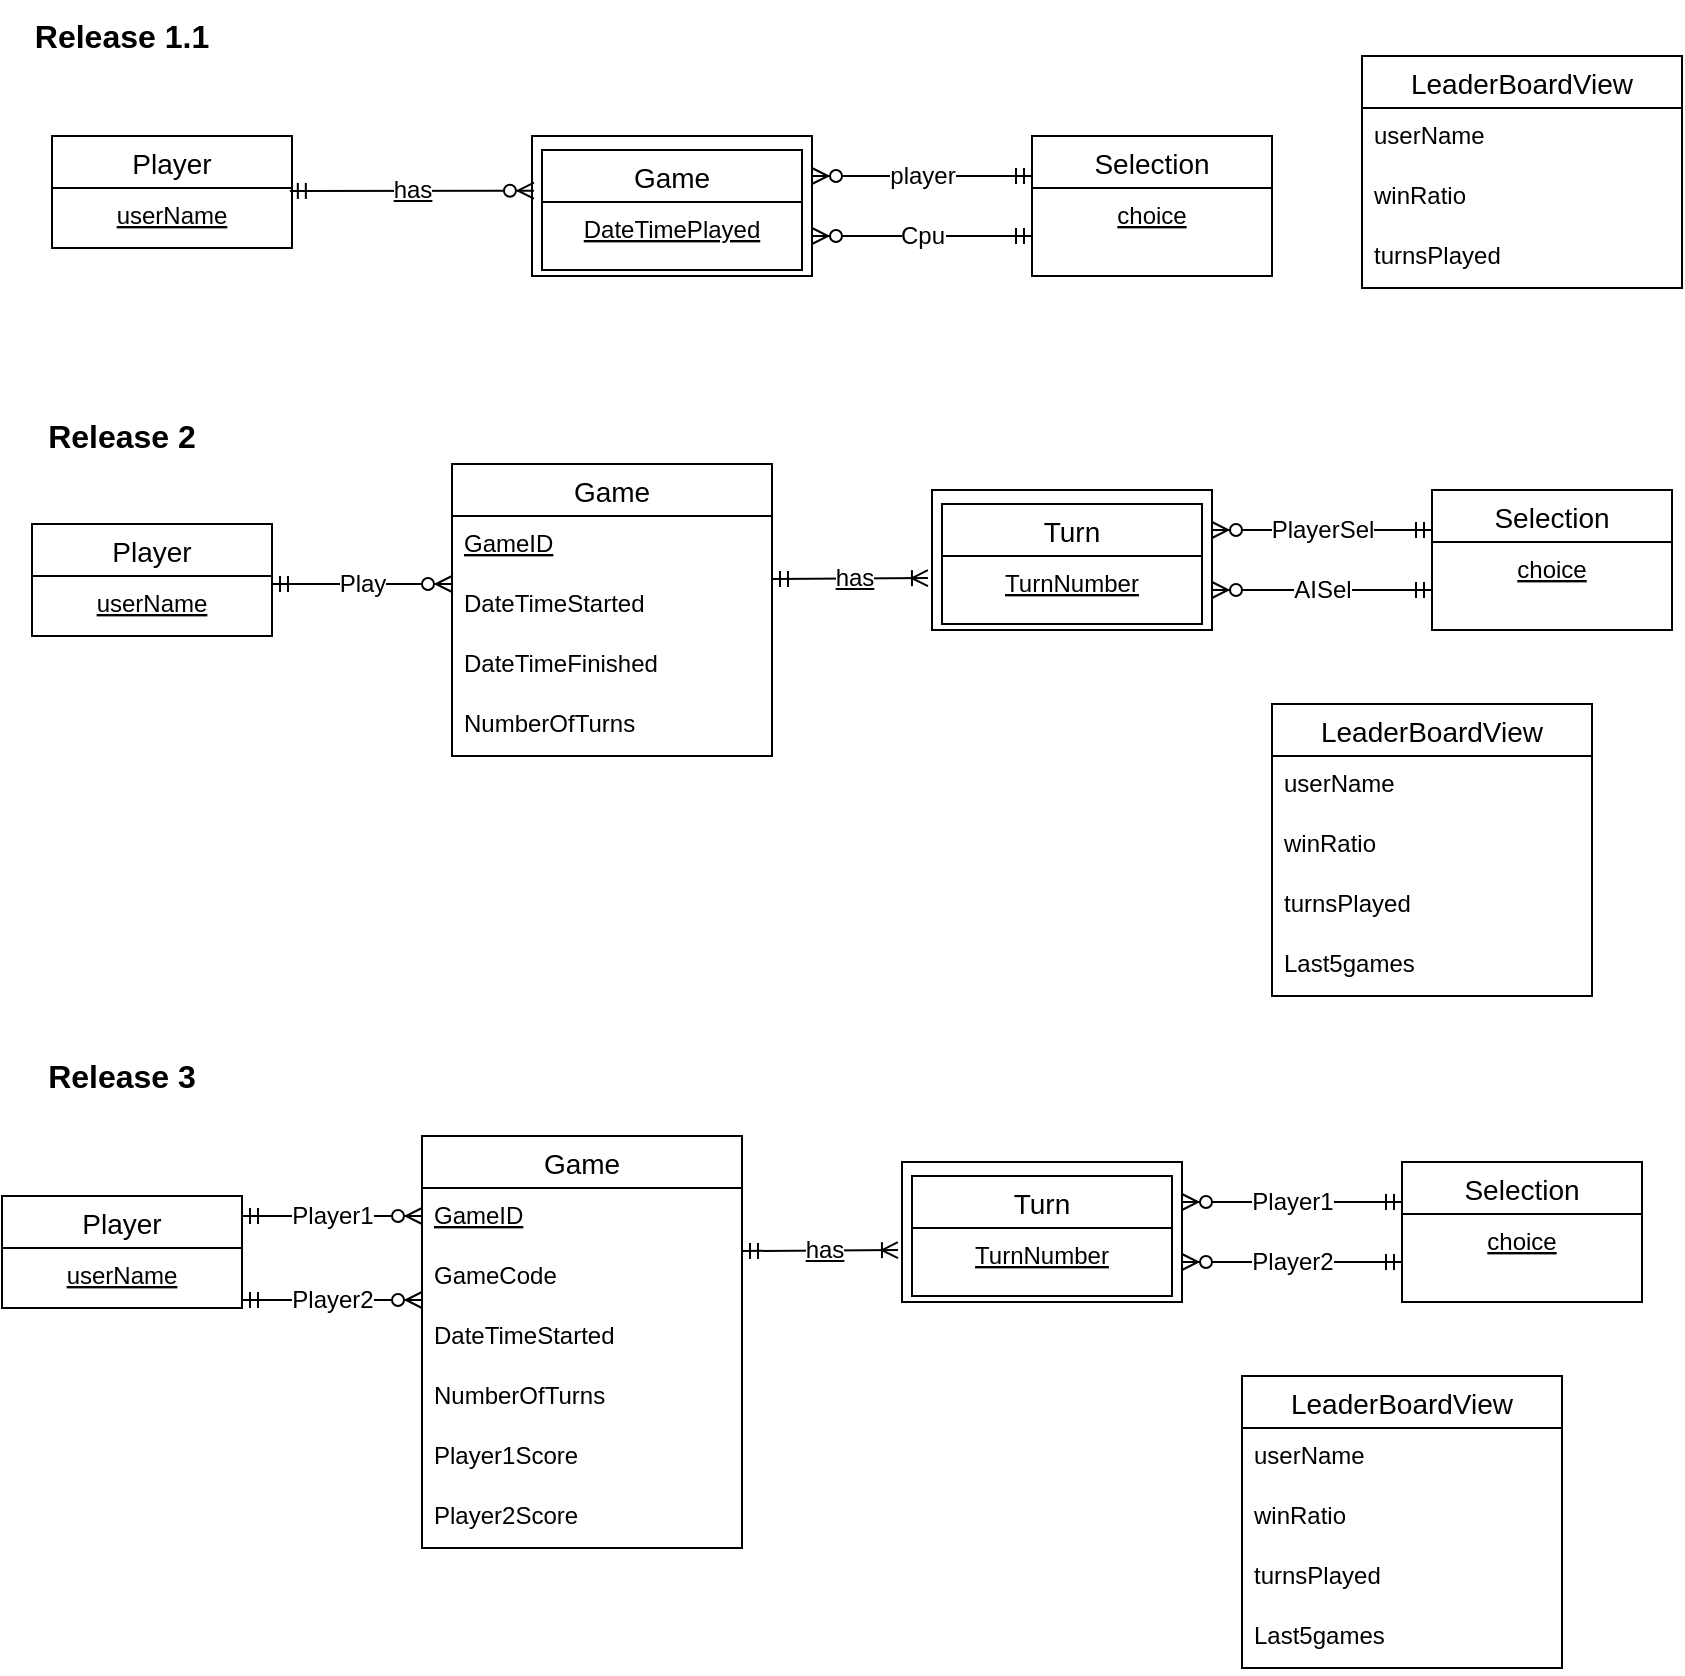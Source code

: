 <mxfile version="13.8.7" type="onedrive"><diagram id="QXH4KvQA-MDwLRHv9352" name="Page-1"><mxGraphModel dx="868" dy="450" grid="1" gridSize="10" guides="1" tooltips="1" connect="1" arrows="1" fold="1" page="1" pageScale="1" pageWidth="850" pageHeight="1100" math="0" shadow="0"><root><mxCell id="0"/><mxCell id="1" parent="0"/><mxCell id="-jJFAISSSGVy8jAsEQZn-27" value="" style="group" parent="1" vertex="1" connectable="0"><mxGeometry x="265" y="120" width="140" height="70" as="geometry"/></mxCell><mxCell id="-jJFAISSSGVy8jAsEQZn-26" value="" style="rounded=0;whiteSpace=wrap;html=1;align=center;" parent="-jJFAISSSGVy8jAsEQZn-27" vertex="1"><mxGeometry width="140" height="70" as="geometry"/></mxCell><mxCell id="-jJFAISSSGVy8jAsEQZn-24" value="Game" style="swimlane;fontStyle=0;childLayout=stackLayout;horizontal=1;startSize=26;horizontalStack=0;resizeParent=1;resizeParentMax=0;resizeLast=0;collapsible=1;marginBottom=0;align=center;fontSize=14;" parent="-jJFAISSSGVy8jAsEQZn-27" vertex="1"><mxGeometry x="5" y="7" width="130" height="60" as="geometry"/></mxCell><mxCell id="-jJFAISSSGVy8jAsEQZn-25" value="DateTimePlayed" style="text;strokeColor=none;fillColor=none;spacingLeft=4;spacingRight=4;overflow=hidden;rotatable=0;points=[[0,0.5],[1,0.5]];portConstraint=eastwest;fontSize=12;align=center;fontStyle=4" parent="-jJFAISSSGVy8jAsEQZn-24" vertex="1"><mxGeometry y="26" width="130" height="34" as="geometry"/></mxCell><mxCell id="-jJFAISSSGVy8jAsEQZn-30" value="has" style="fontSize=12;html=1;endArrow=ERzeroToMany;startArrow=ERmandOne;entryX=-0.031;entryY=-0.167;entryDx=0;entryDy=0;entryPerimeter=0;fontStyle=4" parent="1" target="-jJFAISSSGVy8jAsEQZn-25" edge="1"><mxGeometry width="100" height="100" relative="1" as="geometry"><mxPoint x="143.92" y="147.56" as="sourcePoint"/><mxPoint x="305.0" y="147.5" as="targetPoint"/></mxGeometry></mxCell><mxCell id="-jJFAISSSGVy8jAsEQZn-31" value="player" style="fontSize=12;html=1;endArrow=ERzeroToMany;startArrow=ERmandOne;" parent="1" edge="1"><mxGeometry width="100" height="100" relative="1" as="geometry"><mxPoint x="515" y="140" as="sourcePoint"/><mxPoint x="405" y="140" as="targetPoint"/></mxGeometry></mxCell><mxCell id="-jJFAISSSGVy8jAsEQZn-32" value="Cpu" style="fontSize=12;html=1;endArrow=ERzeroToMany;startArrow=ERmandOne;" parent="1" edge="1"><mxGeometry width="100" height="100" relative="1" as="geometry"><mxPoint x="515" y="170" as="sourcePoint"/><mxPoint x="405" y="170" as="targetPoint"/></mxGeometry></mxCell><mxCell id="XnkOT4oaAwO26SmOaged-1" value="Release 1.1" style="text;html=1;strokeColor=none;fillColor=none;align=center;verticalAlign=middle;whiteSpace=wrap;rounded=0;fontSize=16;fontStyle=1" parent="1" vertex="1"><mxGeometry x="15" y="60" width="90" height="20" as="geometry"/></mxCell><mxCell id="XnkOT4oaAwO26SmOaged-2" value="Release 2" style="text;html=1;strokeColor=none;fillColor=none;align=center;verticalAlign=middle;whiteSpace=wrap;rounded=0;fontSize=16;fontStyle=1" parent="1" vertex="1"><mxGeometry x="15" y="260" width="90" height="20" as="geometry"/></mxCell><mxCell id="XnkOT4oaAwO26SmOaged-3" value="" style="group" parent="1" vertex="1" connectable="0"><mxGeometry x="465" y="297" width="140" height="70" as="geometry"/></mxCell><mxCell id="XnkOT4oaAwO26SmOaged-4" value="" style="rounded=0;whiteSpace=wrap;html=1;align=center;" parent="XnkOT4oaAwO26SmOaged-3" vertex="1"><mxGeometry width="140" height="70" as="geometry"/></mxCell><mxCell id="XnkOT4oaAwO26SmOaged-5" value="Turn" style="swimlane;fontStyle=0;childLayout=stackLayout;horizontal=1;startSize=26;horizontalStack=0;resizeParent=1;resizeParentMax=0;resizeLast=0;collapsible=1;marginBottom=0;align=center;fontSize=14;" parent="XnkOT4oaAwO26SmOaged-3" vertex="1"><mxGeometry x="5" y="7" width="130" height="60" as="geometry"/></mxCell><mxCell id="XnkOT4oaAwO26SmOaged-6" value="TurnNumber" style="text;strokeColor=none;fillColor=none;spacingLeft=4;spacingRight=4;overflow=hidden;rotatable=0;points=[[0,0.5],[1,0.5]];portConstraint=eastwest;fontSize=12;align=center;fontStyle=4" parent="XnkOT4oaAwO26SmOaged-5" vertex="1"><mxGeometry y="26" width="130" height="34" as="geometry"/></mxCell><mxCell id="XnkOT4oaAwO26SmOaged-8" value="PlayerSel" style="fontSize=12;html=1;endArrow=ERzeroToMany;startArrow=ERmandOne;" parent="1" edge="1"><mxGeometry width="100" height="100" relative="1" as="geometry"><mxPoint x="715" y="317" as="sourcePoint"/><mxPoint x="605" y="317" as="targetPoint"/></mxGeometry></mxCell><mxCell id="XnkOT4oaAwO26SmOaged-9" value="AISel" style="fontSize=12;html=1;endArrow=ERzeroToMany;startArrow=ERmandOne;" parent="1" edge="1"><mxGeometry width="100" height="100" relative="1" as="geometry"><mxPoint x="715" y="347" as="sourcePoint"/><mxPoint x="605" y="347" as="targetPoint"/></mxGeometry></mxCell><mxCell id="XnkOT4oaAwO26SmOaged-22" value="has" style="fontSize=12;html=1;endArrow=ERoneToMany;startArrow=ERmandOne;entryX=-0.054;entryY=0.324;entryDx=0;entryDy=0;entryPerimeter=0;fontStyle=4;endFill=0;" parent="1" target="XnkOT4oaAwO26SmOaged-6" edge="1"><mxGeometry x="0.065" width="100" height="100" relative="1" as="geometry"><mxPoint x="385" y="341.5" as="sourcePoint"/><mxPoint x="461.76" y="341.502" as="targetPoint"/><mxPoint as="offset"/></mxGeometry></mxCell><mxCell id="XnkOT4oaAwO26SmOaged-28" value="Play" style="fontSize=12;html=1;endArrow=ERzeroToMany;startArrow=ERmandOne;" parent="1" edge="1"><mxGeometry width="100" height="100" relative="1" as="geometry"><mxPoint x="135" y="344" as="sourcePoint"/><mxPoint x="225" y="344" as="targetPoint"/></mxGeometry></mxCell><mxCell id="-jJFAISSSGVy8jAsEQZn-22" value="Player" style="swimlane;fontStyle=0;childLayout=stackLayout;horizontal=1;startSize=26;horizontalStack=0;resizeParent=1;resizeParentMax=0;resizeLast=0;collapsible=1;marginBottom=0;align=center;fontSize=14;" parent="1" vertex="1"><mxGeometry x="25" y="120" width="120" height="56" as="geometry"/></mxCell><mxCell id="-jJFAISSSGVy8jAsEQZn-23" value="userName" style="text;strokeColor=none;fillColor=none;spacingLeft=4;spacingRight=4;overflow=hidden;rotatable=0;points=[[0,0.5],[1,0.5]];portConstraint=eastwest;fontSize=12;align=center;fontStyle=4" parent="-jJFAISSSGVy8jAsEQZn-22" vertex="1"><mxGeometry y="26" width="120" height="30" as="geometry"/></mxCell><mxCell id="-jJFAISSSGVy8jAsEQZn-28" value="Selection" style="swimlane;fontStyle=0;childLayout=stackLayout;horizontal=1;startSize=26;horizontalStack=0;resizeParent=1;resizeParentMax=0;resizeLast=0;collapsible=1;marginBottom=0;align=center;fontSize=14;" parent="1" vertex="1"><mxGeometry x="515" y="120" width="120" height="70" as="geometry"/></mxCell><mxCell id="-jJFAISSSGVy8jAsEQZn-29" value="choice" style="text;strokeColor=none;fillColor=none;spacingLeft=4;spacingRight=4;overflow=hidden;rotatable=0;points=[[0,0.5],[1,0.5]];portConstraint=eastwest;fontSize=12;align=center;fontStyle=4" parent="-jJFAISSSGVy8jAsEQZn-28" vertex="1"><mxGeometry y="26" width="120" height="44" as="geometry"/></mxCell><mxCell id="XnkOT4oaAwO26SmOaged-65" value="LeaderBoardView" style="swimlane;fontStyle=0;childLayout=stackLayout;horizontal=1;startSize=26;horizontalStack=0;resizeParent=1;resizeParentMax=0;resizeLast=0;collapsible=1;marginBottom=0;align=center;fontSize=14;" parent="1" vertex="1"><mxGeometry x="680" y="80" width="160" height="116" as="geometry"/></mxCell><mxCell id="XnkOT4oaAwO26SmOaged-66" value="userName" style="text;strokeColor=none;fillColor=none;spacingLeft=4;spacingRight=4;overflow=hidden;rotatable=0;points=[[0,0.5],[1,0.5]];portConstraint=eastwest;fontSize=12;" parent="XnkOT4oaAwO26SmOaged-65" vertex="1"><mxGeometry y="26" width="160" height="30" as="geometry"/></mxCell><mxCell id="XnkOT4oaAwO26SmOaged-67" value="winRatio" style="text;strokeColor=none;fillColor=none;spacingLeft=4;spacingRight=4;overflow=hidden;rotatable=0;points=[[0,0.5],[1,0.5]];portConstraint=eastwest;fontSize=12;" parent="XnkOT4oaAwO26SmOaged-65" vertex="1"><mxGeometry y="56" width="160" height="30" as="geometry"/></mxCell><mxCell id="XnkOT4oaAwO26SmOaged-68" value="turnsPlayed" style="text;strokeColor=none;fillColor=none;spacingLeft=4;spacingRight=4;overflow=hidden;rotatable=0;points=[[0,0.5],[1,0.5]];portConstraint=eastwest;fontSize=12;" parent="XnkOT4oaAwO26SmOaged-65" vertex="1"><mxGeometry y="86" width="160" height="30" as="geometry"/></mxCell><mxCell id="XnkOT4oaAwO26SmOaged-37" value="" style="group" parent="1" vertex="1" connectable="0"><mxGeometry x="450" y="633" width="140" height="70" as="geometry"/></mxCell><mxCell id="XnkOT4oaAwO26SmOaged-38" value="" style="rounded=0;whiteSpace=wrap;html=1;align=center;" parent="XnkOT4oaAwO26SmOaged-37" vertex="1"><mxGeometry width="140" height="70" as="geometry"/></mxCell><mxCell id="XnkOT4oaAwO26SmOaged-39" value="Turn" style="swimlane;fontStyle=0;childLayout=stackLayout;horizontal=1;startSize=26;horizontalStack=0;resizeParent=1;resizeParentMax=0;resizeLast=0;collapsible=1;marginBottom=0;align=center;fontSize=14;" parent="XnkOT4oaAwO26SmOaged-37" vertex="1"><mxGeometry x="5" y="7" width="130" height="60" as="geometry"/></mxCell><mxCell id="XnkOT4oaAwO26SmOaged-40" value="TurnNumber" style="text;strokeColor=none;fillColor=none;spacingLeft=4;spacingRight=4;overflow=hidden;rotatable=0;points=[[0,0.5],[1,0.5]];portConstraint=eastwest;fontSize=12;align=center;fontStyle=4" parent="XnkOT4oaAwO26SmOaged-39" vertex="1"><mxGeometry y="26" width="130" height="34" as="geometry"/></mxCell><mxCell id="XnkOT4oaAwO26SmOaged-41" value="Player1" style="fontSize=12;html=1;endArrow=ERzeroToMany;startArrow=ERmandOne;" parent="1" edge="1"><mxGeometry width="100" height="100" relative="1" as="geometry"><mxPoint x="700" y="653" as="sourcePoint"/><mxPoint x="590" y="653" as="targetPoint"/></mxGeometry></mxCell><mxCell id="XnkOT4oaAwO26SmOaged-42" value="Player2" style="fontSize=12;html=1;endArrow=ERzeroToMany;startArrow=ERmandOne;" parent="1" edge="1"><mxGeometry width="100" height="100" relative="1" as="geometry"><mxPoint x="700" y="683" as="sourcePoint"/><mxPoint x="590" y="683" as="targetPoint"/></mxGeometry></mxCell><mxCell id="XnkOT4oaAwO26SmOaged-43" value="has" style="fontSize=12;html=1;endArrow=ERoneToMany;startArrow=ERmandOne;entryX=-0.054;entryY=0.324;entryDx=0;entryDy=0;entryPerimeter=0;fontStyle=4;endFill=0;" parent="1" target="XnkOT4oaAwO26SmOaged-40" edge="1"><mxGeometry x="0.065" width="100" height="100" relative="1" as="geometry"><mxPoint x="370" y="677.5" as="sourcePoint"/><mxPoint x="446.76" y="677.502" as="targetPoint"/><mxPoint as="offset"/></mxGeometry></mxCell><mxCell id="XnkOT4oaAwO26SmOaged-60" value="Player1" style="fontSize=12;html=1;endArrow=ERzeroToMany;startArrow=ERmandOne;" parent="1" edge="1"><mxGeometry width="100" height="100" relative="1" as="geometry"><mxPoint x="120" y="660" as="sourcePoint"/><mxPoint x="210" y="660" as="targetPoint"/></mxGeometry></mxCell><mxCell id="XnkOT4oaAwO26SmOaged-61" value="Player2" style="fontSize=12;html=1;endArrow=ERzeroToMany;startArrow=ERmandOne;" parent="1" edge="1"><mxGeometry width="100" height="100" relative="1" as="geometry"><mxPoint x="120" y="702" as="sourcePoint"/><mxPoint x="210" y="702" as="targetPoint"/></mxGeometry></mxCell><mxCell id="XnkOT4oaAwO26SmOaged-62" value="Release 3" style="text;html=1;strokeColor=none;fillColor=none;align=center;verticalAlign=middle;whiteSpace=wrap;rounded=0;fontSize=16;fontStyle=1" parent="1" vertex="1"><mxGeometry x="15" y="580" width="90" height="20" as="geometry"/></mxCell><mxCell id="XnkOT4oaAwO26SmOaged-64" style="edgeStyle=none;rounded=0;orthogonalLoop=1;jettySize=auto;html=1;exitX=0.5;exitY=0;exitDx=0;exitDy=0;endArrow=ERoneToMany;endFill=0;fontSize=16;" parent="1" source="XnkOT4oaAwO26SmOaged-1" target="XnkOT4oaAwO26SmOaged-1" edge="1"><mxGeometry relative="1" as="geometry"/></mxCell><mxCell id="XnkOT4oaAwO26SmOaged-12" value="Selection" style="swimlane;fontStyle=0;childLayout=stackLayout;horizontal=1;startSize=26;horizontalStack=0;resizeParent=1;resizeParentMax=0;resizeLast=0;collapsible=1;marginBottom=0;align=center;fontSize=14;" parent="1" vertex="1"><mxGeometry x="715" y="297" width="120" height="70" as="geometry"/></mxCell><mxCell id="XnkOT4oaAwO26SmOaged-13" value="choice" style="text;strokeColor=none;fillColor=none;spacingLeft=4;spacingRight=4;overflow=hidden;rotatable=0;points=[[0,0.5],[1,0.5]];portConstraint=eastwest;fontSize=12;align=center;fontStyle=4" parent="XnkOT4oaAwO26SmOaged-12" vertex="1"><mxGeometry y="26" width="120" height="44" as="geometry"/></mxCell><mxCell id="XnkOT4oaAwO26SmOaged-10" value="Player" style="swimlane;fontStyle=0;childLayout=stackLayout;horizontal=1;startSize=26;horizontalStack=0;resizeParent=1;resizeParentMax=0;resizeLast=0;collapsible=1;marginBottom=0;align=center;fontSize=14;" parent="1" vertex="1"><mxGeometry x="15" y="314" width="120" height="56" as="geometry"/></mxCell><mxCell id="XnkOT4oaAwO26SmOaged-11" value="userName" style="text;strokeColor=none;fillColor=none;spacingLeft=4;spacingRight=4;overflow=hidden;rotatable=0;points=[[0,0.5],[1,0.5]];portConstraint=eastwest;fontSize=12;align=center;fontStyle=4" parent="XnkOT4oaAwO26SmOaged-10" vertex="1"><mxGeometry y="26" width="120" height="30" as="geometry"/></mxCell><mxCell id="XnkOT4oaAwO26SmOaged-14" value="Game" style="swimlane;fontStyle=0;childLayout=stackLayout;horizontal=1;startSize=26;horizontalStack=0;resizeParent=1;resizeParentMax=0;resizeLast=0;collapsible=1;marginBottom=0;align=center;fontSize=14;" parent="1" vertex="1"><mxGeometry x="225" y="284" width="160" height="146" as="geometry"/></mxCell><mxCell id="XnkOT4oaAwO26SmOaged-15" value="GameID" style="text;strokeColor=none;fillColor=none;spacingLeft=4;spacingRight=4;overflow=hidden;rotatable=0;points=[[0,0.5],[1,0.5]];portConstraint=eastwest;fontSize=12;fontStyle=4" parent="XnkOT4oaAwO26SmOaged-14" vertex="1"><mxGeometry y="26" width="160" height="30" as="geometry"/></mxCell><mxCell id="XnkOT4oaAwO26SmOaged-16" value="DateTimeStarted" style="text;strokeColor=none;fillColor=none;spacingLeft=4;spacingRight=4;overflow=hidden;rotatable=0;points=[[0,0.5],[1,0.5]];portConstraint=eastwest;fontSize=12;" parent="XnkOT4oaAwO26SmOaged-14" vertex="1"><mxGeometry y="56" width="160" height="30" as="geometry"/></mxCell><mxCell id="XnkOT4oaAwO26SmOaged-63" value="DateTimeFinished" style="text;strokeColor=none;fillColor=none;spacingLeft=4;spacingRight=4;overflow=hidden;rotatable=0;points=[[0,0.5],[1,0.5]];portConstraint=eastwest;fontSize=12;" parent="XnkOT4oaAwO26SmOaged-14" vertex="1"><mxGeometry y="86" width="160" height="30" as="geometry"/></mxCell><mxCell id="XnkOT4oaAwO26SmOaged-18" value="NumberOfTurns" style="text;strokeColor=none;fillColor=none;spacingLeft=4;spacingRight=4;overflow=hidden;rotatable=0;points=[[0,0.5],[1,0.5]];portConstraint=eastwest;fontSize=12;" parent="XnkOT4oaAwO26SmOaged-14" vertex="1"><mxGeometry y="116" width="160" height="30" as="geometry"/></mxCell><mxCell id="XnkOT4oaAwO26SmOaged-23" value="LeaderBoardView" style="swimlane;fontStyle=0;childLayout=stackLayout;horizontal=1;startSize=26;horizontalStack=0;resizeParent=1;resizeParentMax=0;resizeLast=0;collapsible=1;marginBottom=0;align=center;fontSize=14;" parent="1" vertex="1"><mxGeometry x="635" y="404" width="160" height="146" as="geometry"/></mxCell><mxCell id="XnkOT4oaAwO26SmOaged-24" value="userName" style="text;strokeColor=none;fillColor=none;spacingLeft=4;spacingRight=4;overflow=hidden;rotatable=0;points=[[0,0.5],[1,0.5]];portConstraint=eastwest;fontSize=12;" parent="XnkOT4oaAwO26SmOaged-23" vertex="1"><mxGeometry y="26" width="160" height="30" as="geometry"/></mxCell><mxCell id="XnkOT4oaAwO26SmOaged-25" value="winRatio" style="text;strokeColor=none;fillColor=none;spacingLeft=4;spacingRight=4;overflow=hidden;rotatable=0;points=[[0,0.5],[1,0.5]];portConstraint=eastwest;fontSize=12;" parent="XnkOT4oaAwO26SmOaged-23" vertex="1"><mxGeometry y="56" width="160" height="30" as="geometry"/></mxCell><mxCell id="XnkOT4oaAwO26SmOaged-36" value="turnsPlayed" style="text;strokeColor=none;fillColor=none;spacingLeft=4;spacingRight=4;overflow=hidden;rotatable=0;points=[[0,0.5],[1,0.5]];portConstraint=eastwest;fontSize=12;" parent="XnkOT4oaAwO26SmOaged-23" vertex="1"><mxGeometry y="86" width="160" height="30" as="geometry"/></mxCell><mxCell id="XnkOT4oaAwO26SmOaged-26" value="Last5games" style="text;strokeColor=none;fillColor=none;spacingLeft=4;spacingRight=4;overflow=hidden;rotatable=0;points=[[0,0.5],[1,0.5]];portConstraint=eastwest;fontSize=12;" parent="XnkOT4oaAwO26SmOaged-23" vertex="1"><mxGeometry y="116" width="160" height="30" as="geometry"/></mxCell><mxCell id="XnkOT4oaAwO26SmOaged-44" value="Selection" style="swimlane;fontStyle=0;childLayout=stackLayout;horizontal=1;startSize=26;horizontalStack=0;resizeParent=1;resizeParentMax=0;resizeLast=0;collapsible=1;marginBottom=0;align=center;fontSize=14;" parent="1" vertex="1"><mxGeometry x="700" y="633" width="120" height="70" as="geometry"/></mxCell><mxCell id="XnkOT4oaAwO26SmOaged-45" value="choice" style="text;strokeColor=none;fillColor=none;spacingLeft=4;spacingRight=4;overflow=hidden;rotatable=0;points=[[0,0.5],[1,0.5]];portConstraint=eastwest;fontSize=12;align=center;fontStyle=4" parent="XnkOT4oaAwO26SmOaged-44" vertex="1"><mxGeometry y="26" width="120" height="44" as="geometry"/></mxCell><mxCell id="XnkOT4oaAwO26SmOaged-46" value="Player" style="swimlane;fontStyle=0;childLayout=stackLayout;horizontal=1;startSize=26;horizontalStack=0;resizeParent=1;resizeParentMax=0;resizeLast=0;collapsible=1;marginBottom=0;align=center;fontSize=14;" parent="1" vertex="1"><mxGeometry y="650" width="120" height="56" as="geometry"/></mxCell><mxCell id="XnkOT4oaAwO26SmOaged-47" value="userName" style="text;strokeColor=none;fillColor=none;spacingLeft=4;spacingRight=4;overflow=hidden;rotatable=0;points=[[0,0.5],[1,0.5]];portConstraint=eastwest;fontSize=12;align=center;fontStyle=4" parent="XnkOT4oaAwO26SmOaged-46" vertex="1"><mxGeometry y="26" width="120" height="30" as="geometry"/></mxCell><mxCell id="XnkOT4oaAwO26SmOaged-48" value="Game" style="swimlane;fontStyle=0;childLayout=stackLayout;horizontal=1;startSize=26;horizontalStack=0;resizeParent=1;resizeParentMax=0;resizeLast=0;collapsible=1;marginBottom=0;align=center;fontSize=14;" parent="1" vertex="1"><mxGeometry x="210" y="620" width="160" height="206" as="geometry"/></mxCell><mxCell id="XnkOT4oaAwO26SmOaged-49" value="GameID" style="text;strokeColor=none;fillColor=none;spacingLeft=4;spacingRight=4;overflow=hidden;rotatable=0;points=[[0,0.5],[1,0.5]];portConstraint=eastwest;fontSize=12;fontStyle=4" parent="XnkOT4oaAwO26SmOaged-48" vertex="1"><mxGeometry y="26" width="160" height="30" as="geometry"/></mxCell><mxCell id="XnkOT4oaAwO26SmOaged-50" value="GameCode" style="text;strokeColor=none;fillColor=none;spacingLeft=4;spacingRight=4;overflow=hidden;rotatable=0;points=[[0,0.5],[1,0.5]];portConstraint=eastwest;fontSize=12;" parent="XnkOT4oaAwO26SmOaged-48" vertex="1"><mxGeometry y="56" width="160" height="30" as="geometry"/></mxCell><mxCell id="XnkOT4oaAwO26SmOaged-51" value="DateTimeStarted" style="text;strokeColor=none;fillColor=none;spacingLeft=4;spacingRight=4;overflow=hidden;rotatable=0;points=[[0,0.5],[1,0.5]];portConstraint=eastwest;fontSize=12;" parent="XnkOT4oaAwO26SmOaged-48" vertex="1"><mxGeometry y="86" width="160" height="30" as="geometry"/></mxCell><mxCell id="XnkOT4oaAwO26SmOaged-52" value="NumberOfTurns" style="text;strokeColor=none;fillColor=none;spacingLeft=4;spacingRight=4;overflow=hidden;rotatable=0;points=[[0,0.5],[1,0.5]];portConstraint=eastwest;fontSize=12;" parent="XnkOT4oaAwO26SmOaged-48" vertex="1"><mxGeometry y="116" width="160" height="30" as="geometry"/></mxCell><mxCell id="XnkOT4oaAwO26SmOaged-53" value="Player1Score" style="text;strokeColor=none;fillColor=none;spacingLeft=4;spacingRight=4;overflow=hidden;rotatable=0;points=[[0,0.5],[1,0.5]];portConstraint=eastwest;fontSize=12;" parent="XnkOT4oaAwO26SmOaged-48" vertex="1"><mxGeometry y="146" width="160" height="30" as="geometry"/></mxCell><mxCell id="XnkOT4oaAwO26SmOaged-54" value="Player2Score" style="text;strokeColor=none;fillColor=none;spacingLeft=4;spacingRight=4;overflow=hidden;rotatable=0;points=[[0,0.5],[1,0.5]];portConstraint=eastwest;fontSize=12;" parent="XnkOT4oaAwO26SmOaged-48" vertex="1"><mxGeometry y="176" width="160" height="30" as="geometry"/></mxCell><mxCell id="XnkOT4oaAwO26SmOaged-55" value="LeaderBoardView" style="swimlane;fontStyle=0;childLayout=stackLayout;horizontal=1;startSize=26;horizontalStack=0;resizeParent=1;resizeParentMax=0;resizeLast=0;collapsible=1;marginBottom=0;align=center;fontSize=14;" parent="1" vertex="1"><mxGeometry x="620" y="740" width="160" height="146" as="geometry"/></mxCell><mxCell id="XnkOT4oaAwO26SmOaged-56" value="userName" style="text;strokeColor=none;fillColor=none;spacingLeft=4;spacingRight=4;overflow=hidden;rotatable=0;points=[[0,0.5],[1,0.5]];portConstraint=eastwest;fontSize=12;" parent="XnkOT4oaAwO26SmOaged-55" vertex="1"><mxGeometry y="26" width="160" height="30" as="geometry"/></mxCell><mxCell id="XnkOT4oaAwO26SmOaged-57" value="winRatio" style="text;strokeColor=none;fillColor=none;spacingLeft=4;spacingRight=4;overflow=hidden;rotatable=0;points=[[0,0.5],[1,0.5]];portConstraint=eastwest;fontSize=12;" parent="XnkOT4oaAwO26SmOaged-55" vertex="1"><mxGeometry y="56" width="160" height="30" as="geometry"/></mxCell><mxCell id="XnkOT4oaAwO26SmOaged-58" value="turnsPlayed" style="text;strokeColor=none;fillColor=none;spacingLeft=4;spacingRight=4;overflow=hidden;rotatable=0;points=[[0,0.5],[1,0.5]];portConstraint=eastwest;fontSize=12;" parent="XnkOT4oaAwO26SmOaged-55" vertex="1"><mxGeometry y="86" width="160" height="30" as="geometry"/></mxCell><mxCell id="XnkOT4oaAwO26SmOaged-59" value="Last5games" style="text;strokeColor=none;fillColor=none;spacingLeft=4;spacingRight=4;overflow=hidden;rotatable=0;points=[[0,0.5],[1,0.5]];portConstraint=eastwest;fontSize=12;" parent="XnkOT4oaAwO26SmOaged-55" vertex="1"><mxGeometry y="116" width="160" height="30" as="geometry"/></mxCell></root></mxGraphModel></diagram></mxfile>